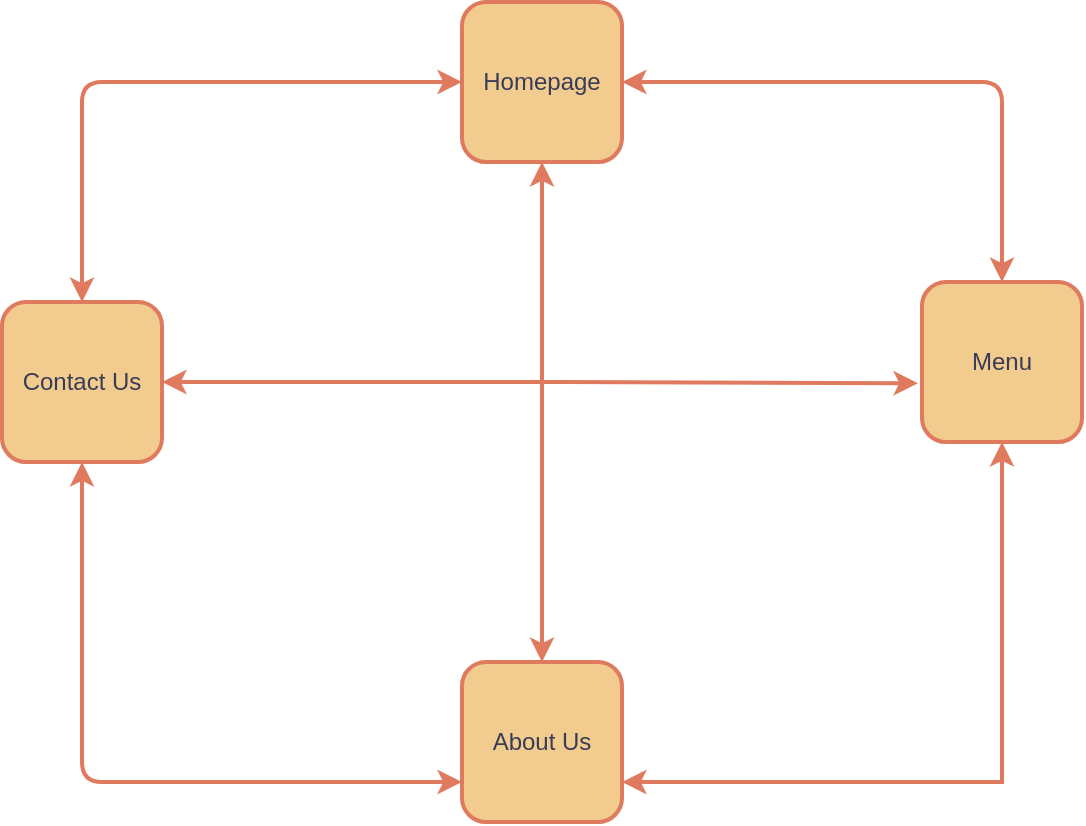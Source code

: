 <mxfile version="24.7.5">
  <diagram name="Page-1" id="his_N9ow1WFg8NSZU3bS">
    <mxGraphModel dx="794" dy="511" grid="1" gridSize="10" guides="1" tooltips="1" connect="1" arrows="1" fold="1" page="1" pageScale="1" pageWidth="850" pageHeight="1100" math="0" shadow="0">
      <root>
        <mxCell id="0" />
        <mxCell id="1" parent="0" />
        <mxCell id="EEe4g8qohU4a58DbyTqN-10" style="edgeStyle=orthogonalEdgeStyle;rounded=1;orthogonalLoop=1;jettySize=auto;html=1;exitX=1;exitY=0.5;exitDx=0;exitDy=0;entryX=0.5;entryY=0;entryDx=0;entryDy=0;startArrow=classic;startFill=1;labelBackgroundColor=none;strokeColor=#E07A5F;fontColor=default;strokeWidth=2;" parent="1" source="EEe4g8qohU4a58DbyTqN-1" target="EEe4g8qohU4a58DbyTqN-3" edge="1">
          <mxGeometry relative="1" as="geometry" />
        </mxCell>
        <mxCell id="EEe4g8qohU4a58DbyTqN-11" style="edgeStyle=orthogonalEdgeStyle;rounded=1;orthogonalLoop=1;jettySize=auto;html=1;exitX=0;exitY=0.5;exitDx=0;exitDy=0;entryX=0.5;entryY=0;entryDx=0;entryDy=0;startArrow=classic;startFill=1;labelBackgroundColor=none;strokeColor=#E07A5F;fontColor=default;strokeWidth=2;" parent="1" source="EEe4g8qohU4a58DbyTqN-1" target="EEe4g8qohU4a58DbyTqN-2" edge="1">
          <mxGeometry relative="1" as="geometry" />
        </mxCell>
        <mxCell id="EEe4g8qohU4a58DbyTqN-13" style="edgeStyle=orthogonalEdgeStyle;rounded=1;orthogonalLoop=1;jettySize=auto;html=1;exitX=0.5;exitY=1;exitDx=0;exitDy=0;startArrow=classic;startFill=1;labelBackgroundColor=none;strokeColor=#E07A5F;fontColor=default;strokeWidth=2;" parent="1" source="EEe4g8qohU4a58DbyTqN-1" target="EEe4g8qohU4a58DbyTqN-4" edge="1">
          <mxGeometry relative="1" as="geometry" />
        </mxCell>
        <mxCell id="EEe4g8qohU4a58DbyTqN-1" value="Homepage" style="whiteSpace=wrap;html=1;aspect=fixed;rounded=1;labelBackgroundColor=none;fillColor=#F2CC8F;strokeColor=#E07A5F;fontColor=#393C56;strokeWidth=2;" parent="1" vertex="1">
          <mxGeometry x="320" y="60" width="80" height="80" as="geometry" />
        </mxCell>
        <mxCell id="EEe4g8qohU4a58DbyTqN-7" style="edgeStyle=orthogonalEdgeStyle;rounded=1;orthogonalLoop=1;jettySize=auto;html=1;exitX=0.5;exitY=1;exitDx=0;exitDy=0;entryX=0;entryY=0.75;entryDx=0;entryDy=0;startArrow=classic;startFill=1;endArrow=classic;endFill=1;labelBackgroundColor=none;strokeColor=#E07A5F;fontColor=default;strokeWidth=2;" parent="1" source="EEe4g8qohU4a58DbyTqN-2" target="EEe4g8qohU4a58DbyTqN-4" edge="1">
          <mxGeometry relative="1" as="geometry" />
        </mxCell>
        <mxCell id="EEe4g8qohU4a58DbyTqN-2" value="Contact Us" style="whiteSpace=wrap;html=1;aspect=fixed;rounded=1;labelBackgroundColor=none;fillColor=#F2CC8F;strokeColor=#E07A5F;fontColor=#393C56;strokeWidth=2;" parent="1" vertex="1">
          <mxGeometry x="90" y="210" width="80" height="80" as="geometry" />
        </mxCell>
        <mxCell id="FYKvOIZcqZ59CBeFXRC2-1" style="edgeStyle=orthogonalEdgeStyle;rounded=0;orthogonalLoop=1;jettySize=auto;html=1;exitX=0.5;exitY=1;exitDx=0;exitDy=0;entryX=1;entryY=0.75;entryDx=0;entryDy=0;labelBackgroundColor=none;strokeColor=#E07A5F;fontColor=default;startArrow=classic;startFill=1;strokeWidth=2;" edge="1" parent="1" source="EEe4g8qohU4a58DbyTqN-3" target="EEe4g8qohU4a58DbyTqN-4">
          <mxGeometry relative="1" as="geometry" />
        </mxCell>
        <mxCell id="EEe4g8qohU4a58DbyTqN-3" value="Menu" style="whiteSpace=wrap;html=1;aspect=fixed;rounded=1;labelBackgroundColor=none;fillColor=#F2CC8F;strokeColor=#E07A5F;fontColor=#393C56;strokeWidth=2;" parent="1" vertex="1">
          <mxGeometry x="550" y="200" width="80" height="80" as="geometry" />
        </mxCell>
        <mxCell id="EEe4g8qohU4a58DbyTqN-4" value="About Us" style="whiteSpace=wrap;html=1;aspect=fixed;rounded=1;labelBackgroundColor=none;fillColor=#F2CC8F;strokeColor=#E07A5F;fontColor=#393C56;strokeWidth=2;" parent="1" vertex="1">
          <mxGeometry x="320" y="390" width="80" height="80" as="geometry" />
        </mxCell>
        <mxCell id="EEe4g8qohU4a58DbyTqN-9" style="edgeStyle=orthogonalEdgeStyle;rounded=1;orthogonalLoop=1;jettySize=auto;html=1;exitX=1;exitY=0.5;exitDx=0;exitDy=0;entryX=-0.025;entryY=0.633;entryDx=0;entryDy=0;entryPerimeter=0;endArrow=classic;endFill=1;startArrow=classic;startFill=1;labelBackgroundColor=none;strokeColor=#E07A5F;fontColor=default;strokeWidth=2;" parent="1" source="EEe4g8qohU4a58DbyTqN-2" target="EEe4g8qohU4a58DbyTqN-3" edge="1">
          <mxGeometry relative="1" as="geometry" />
        </mxCell>
      </root>
    </mxGraphModel>
  </diagram>
</mxfile>
